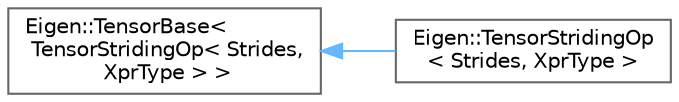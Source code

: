 digraph "类继承关系图"
{
 // LATEX_PDF_SIZE
  bgcolor="transparent";
  edge [fontname=Helvetica,fontsize=10,labelfontname=Helvetica,labelfontsize=10];
  node [fontname=Helvetica,fontsize=10,shape=box,height=0.2,width=0.4];
  rankdir="LR";
  Node0 [id="Node000000",label="Eigen::TensorBase\<\l TensorStridingOp\< Strides,\l XprType \> \>",height=0.2,width=0.4,color="grey40", fillcolor="white", style="filled",URL="$class_eigen_1_1_tensor_base.html",tooltip=" "];
  Node0 -> Node1 [id="edge4773_Node000000_Node000001",dir="back",color="steelblue1",style="solid",tooltip=" "];
  Node1 [id="Node000001",label="Eigen::TensorStridingOp\l\< Strides, XprType \>",height=0.2,width=0.4,color="grey40", fillcolor="white", style="filled",URL="$class_eigen_1_1_tensor_striding_op.html",tooltip=" "];
}
